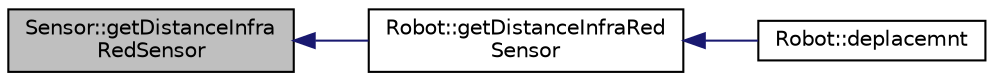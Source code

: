 digraph "Sensor::getDistanceInfraRedSensor"
{
  edge [fontname="Helvetica",fontsize="10",labelfontname="Helvetica",labelfontsize="10"];
  node [fontname="Helvetica",fontsize="10",shape=record];
  rankdir="LR";
  Node5 [label="Sensor::getDistanceInfra\lRedSensor",height=0.2,width=0.4,color="black", fillcolor="grey75", style="filled", fontcolor="black"];
  Node5 -> Node6 [dir="back",color="midnightblue",fontsize="10",style="solid",fontname="Helvetica"];
  Node6 [label="Robot::getDistanceInfraRed\lSensor",height=0.2,width=0.4,color="black", fillcolor="white", style="filled",URL="$class_robot.html#a2286627d02563b7a0c4710459bdf54f1",tooltip="return the distance between an object and the robot "];
  Node6 -> Node7 [dir="back",color="midnightblue",fontsize="10",style="solid",fontname="Helvetica"];
  Node7 [label="Robot::deplacemnt",height=0.2,width=0.4,color="black", fillcolor="white", style="filled",URL="$class_robot.html#a53edd4c7204f04d0bb3e97f1f1574755",tooltip="Control the new direction and the new speed of the Robot. "];
}
